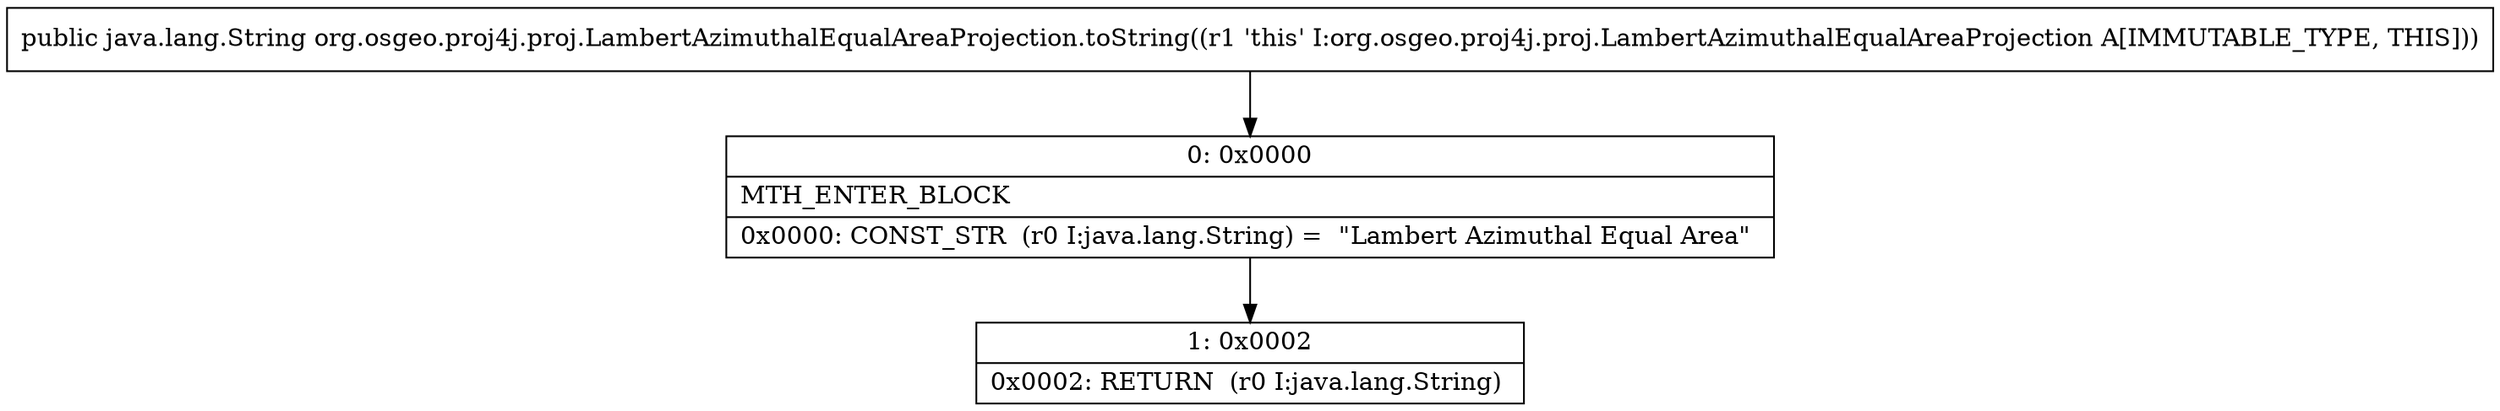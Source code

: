 digraph "CFG fororg.osgeo.proj4j.proj.LambertAzimuthalEqualAreaProjection.toString()Ljava\/lang\/String;" {
Node_0 [shape=record,label="{0\:\ 0x0000|MTH_ENTER_BLOCK\l|0x0000: CONST_STR  (r0 I:java.lang.String) =  \"Lambert Azimuthal Equal Area\" \l}"];
Node_1 [shape=record,label="{1\:\ 0x0002|0x0002: RETURN  (r0 I:java.lang.String) \l}"];
MethodNode[shape=record,label="{public java.lang.String org.osgeo.proj4j.proj.LambertAzimuthalEqualAreaProjection.toString((r1 'this' I:org.osgeo.proj4j.proj.LambertAzimuthalEqualAreaProjection A[IMMUTABLE_TYPE, THIS])) }"];
MethodNode -> Node_0;
Node_0 -> Node_1;
}

